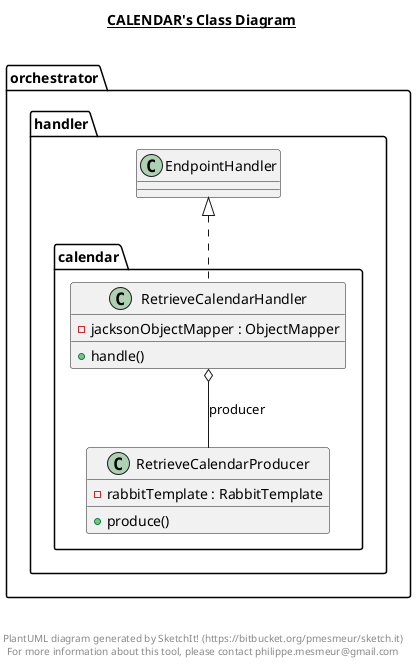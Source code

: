 @startuml

title __CALENDAR's Class Diagram__\n

  namespace orchestrator {
    namespace handler {
      namespace calendar {
        class orchestrator.handler.calendar.RetrieveCalendarHandler {
            - jacksonObjectMapper : ObjectMapper
            + handle()
        }
      }
    }
  }
  

  namespace orchestrator {
    namespace handler {
      namespace calendar {
        class orchestrator.handler.calendar.RetrieveCalendarProducer {
            - rabbitTemplate : RabbitTemplate
            + produce()
        }
      }
    }
  }
  

  orchestrator.handler.calendar.RetrieveCalendarHandler .up.|> orchestrator.handler.EndpointHandler
  orchestrator.handler.calendar.RetrieveCalendarHandler o-- orchestrator.handler.calendar.RetrieveCalendarProducer : producer


right footer


PlantUML diagram generated by SketchIt! (https://bitbucket.org/pmesmeur/sketch.it)
For more information about this tool, please contact philippe.mesmeur@gmail.com
endfooter

@enduml
